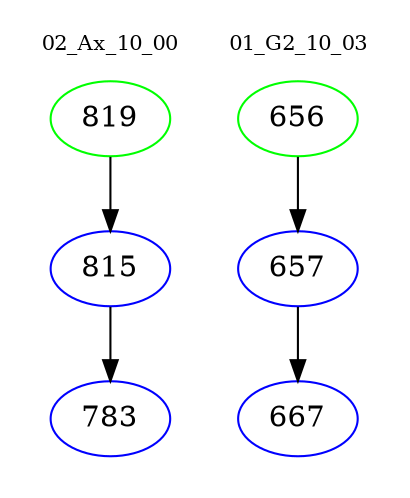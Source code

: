 digraph{
subgraph cluster_0 {
color = white
label = "02_Ax_10_00";
fontsize=10;
T0_819 [label="819", color="green"]
T0_819 -> T0_815 [color="black"]
T0_815 [label="815", color="blue"]
T0_815 -> T0_783 [color="black"]
T0_783 [label="783", color="blue"]
}
subgraph cluster_1 {
color = white
label = "01_G2_10_03";
fontsize=10;
T1_656 [label="656", color="green"]
T1_656 -> T1_657 [color="black"]
T1_657 [label="657", color="blue"]
T1_657 -> T1_667 [color="black"]
T1_667 [label="667", color="blue"]
}
}
